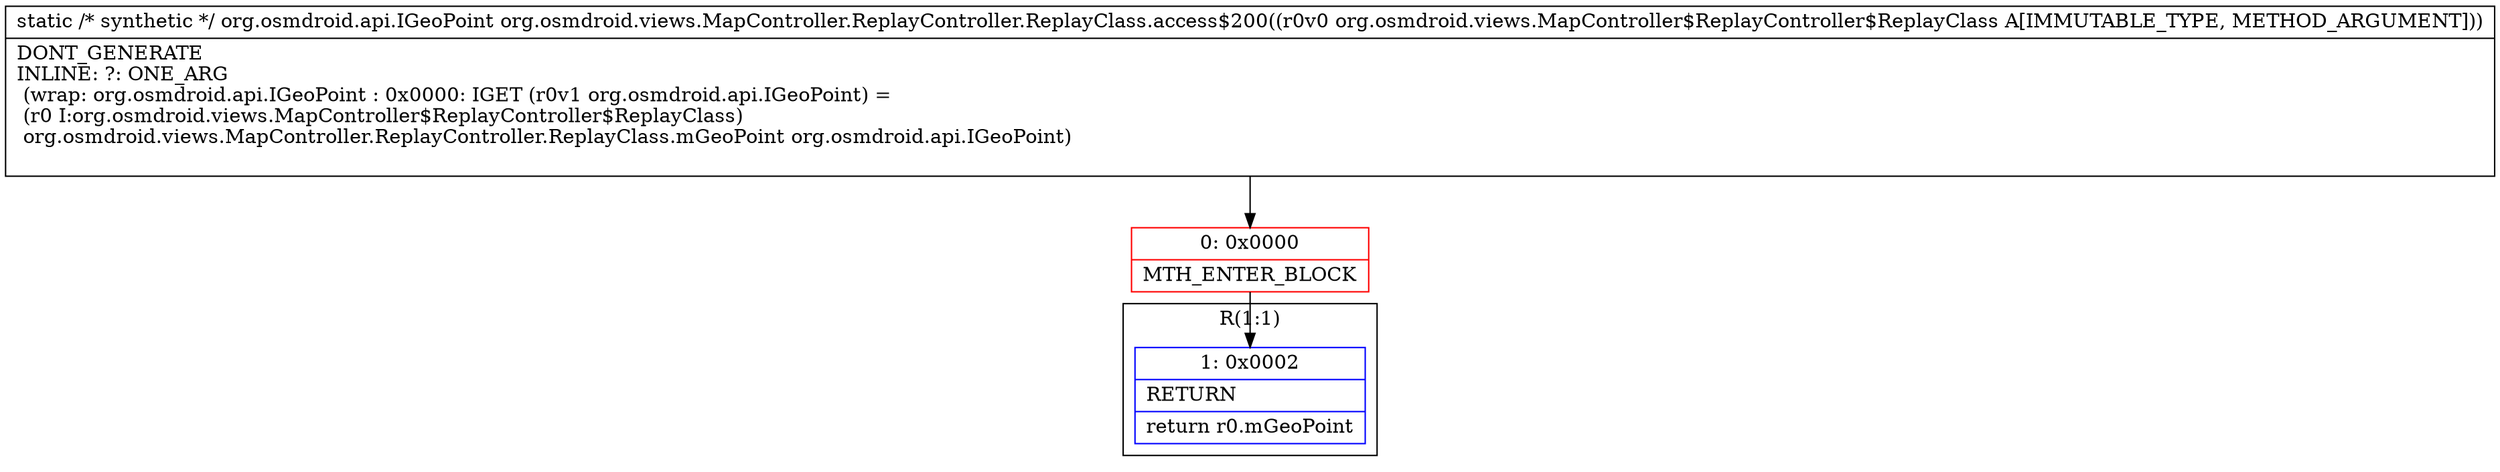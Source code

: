 digraph "CFG fororg.osmdroid.views.MapController.ReplayController.ReplayClass.access$200(Lorg\/osmdroid\/views\/MapController$ReplayController$ReplayClass;)Lorg\/osmdroid\/api\/IGeoPoint;" {
subgraph cluster_Region_1462363387 {
label = "R(1:1)";
node [shape=record,color=blue];
Node_1 [shape=record,label="{1\:\ 0x0002|RETURN\l|return r0.mGeoPoint\l}"];
}
Node_0 [shape=record,color=red,label="{0\:\ 0x0000|MTH_ENTER_BLOCK\l}"];
MethodNode[shape=record,label="{static \/* synthetic *\/ org.osmdroid.api.IGeoPoint org.osmdroid.views.MapController.ReplayController.ReplayClass.access$200((r0v0 org.osmdroid.views.MapController$ReplayController$ReplayClass A[IMMUTABLE_TYPE, METHOD_ARGUMENT]))  | DONT_GENERATE\lINLINE: ?: ONE_ARG  \l  (wrap: org.osmdroid.api.IGeoPoint : 0x0000: IGET  (r0v1 org.osmdroid.api.IGeoPoint) = \l  (r0 I:org.osmdroid.views.MapController$ReplayController$ReplayClass)\l org.osmdroid.views.MapController.ReplayController.ReplayClass.mGeoPoint org.osmdroid.api.IGeoPoint)\l\l}"];
MethodNode -> Node_0;
Node_0 -> Node_1;
}

